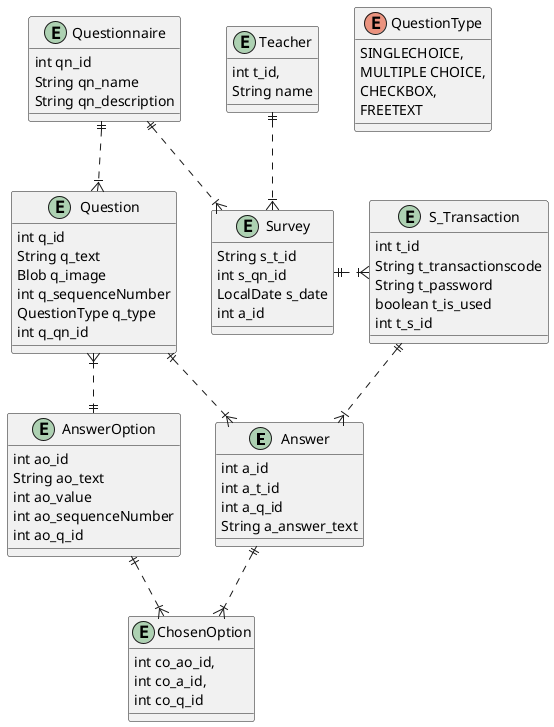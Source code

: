 @startuml

@startuml

entity Answer{
    int a_id
    int a_t_id
    int a_q_id
    String a_answer_text
}

entity AnswerOption{
    int ao_id
    String ao_text
    int ao_value
    int ao_sequenceNumber
    int ao_q_id
}

entity Question{
    int q_id
    String q_text
    Blob q_image
    int q_sequenceNumber
    QuestionType q_type
    int q_qn_id
}

enum QuestionType{
SINGLECHOICE,
MULTIPLE CHOICE,
CHECKBOX,
FREETEXT
}

entity Questionnaire{
     int qn_id
     String qn_name
     String qn_description
}

entity S_Transaction{
     int t_id
     String t_transactionscode
     String t_password
     boolean t_is_used
     int t_s_id
}

entity Survey{
     String s_t_id
     int s_qn_id
     LocalDate s_date
     int a_id
}

entity ChosenOption {
    int co_ao_id,
    int co_a_id,
    int co_q_id
}

entity Teacher {
    int t_id,
    String name
}

Teacher ||.down.|{ Survey
Questionnaire ||.down.|{  Survey
Questionnaire ||.down.|{ Question
Question ||.right.|{ Answer
Question }|.down.|| AnswerOption
Survey  ||.right.|{  S_Transaction
S_Transaction ||..|{ Answer
Answer ||..|{ ChosenOption
AnswerOption ||..|{ ChosenOption

@enduml

@enduml